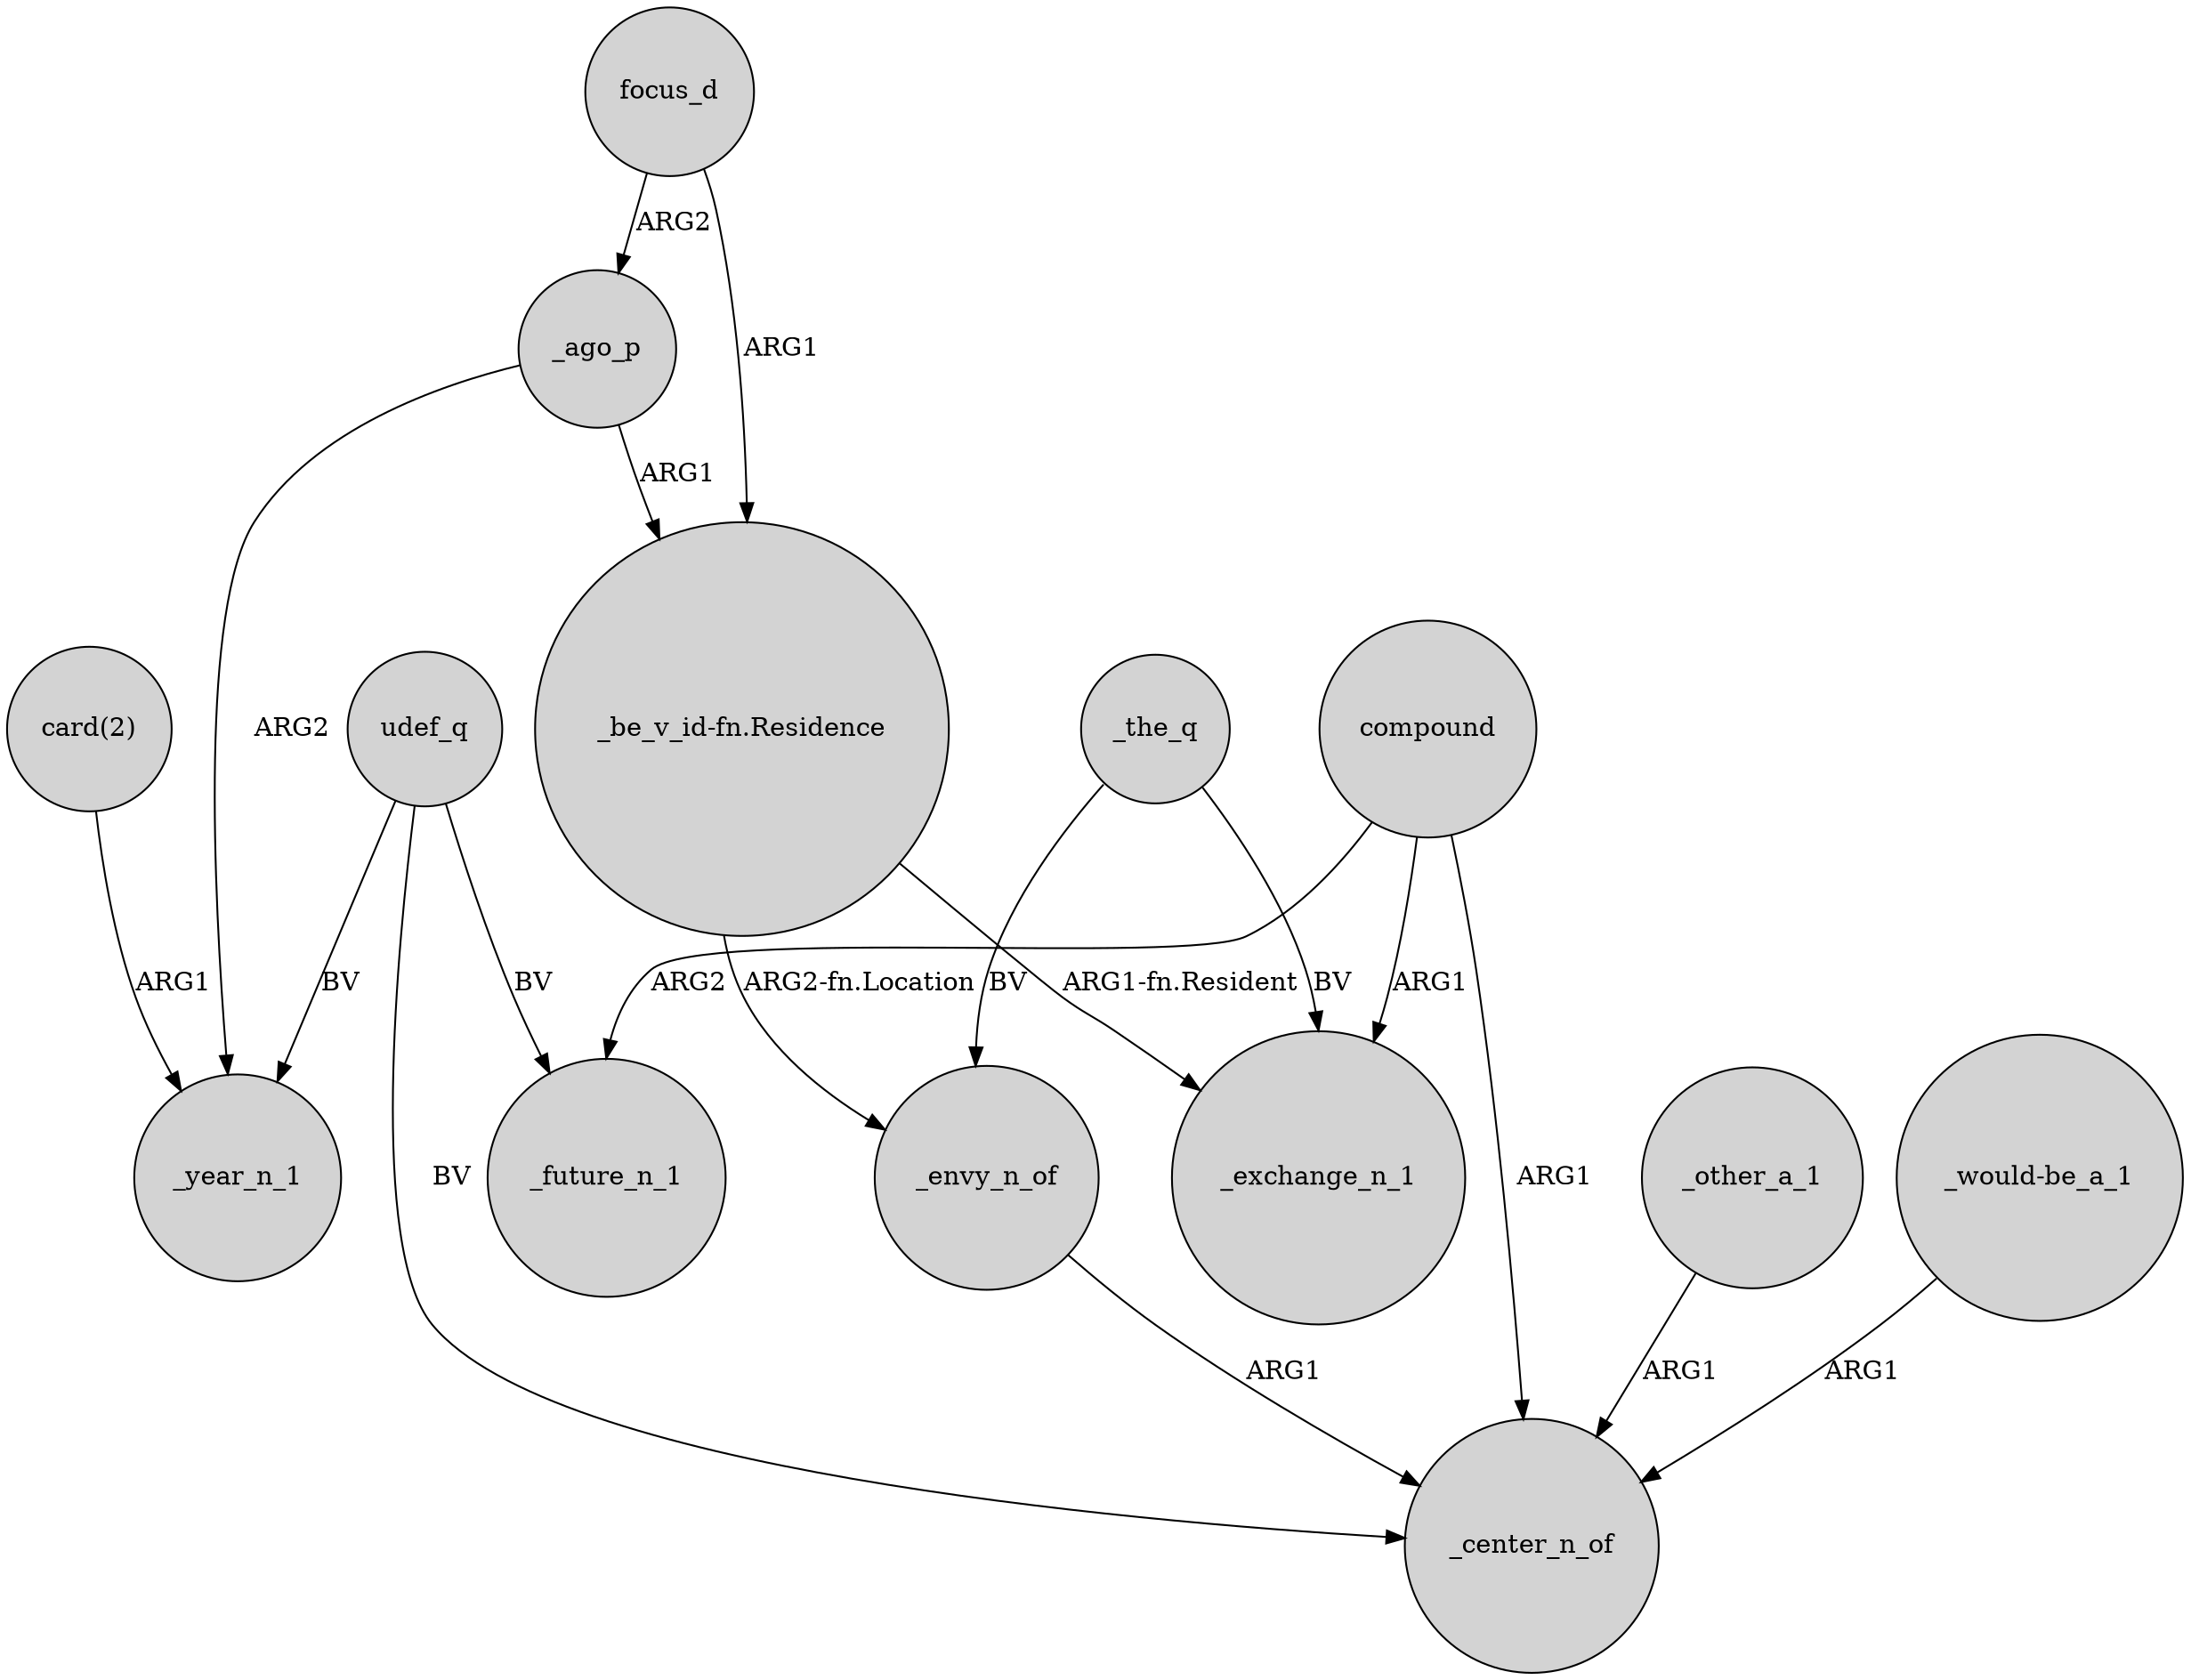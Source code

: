 digraph {
	node [shape=circle style=filled]
	_the_q -> _envy_n_of [label=BV]
	udef_q -> _year_n_1 [label=BV]
	"card(2)" -> _year_n_1 [label=ARG1]
	udef_q -> _center_n_of [label=BV]
	udef_q -> _future_n_1 [label=BV]
	_other_a_1 -> _center_n_of [label=ARG1]
	"_be_v_id-fn.Residence" -> _envy_n_of [label="ARG2-fn.Location"]
	_the_q -> _exchange_n_1 [label=BV]
	compound -> _exchange_n_1 [label=ARG1]
	"_would-be_a_1" -> _center_n_of [label=ARG1]
	_envy_n_of -> _center_n_of [label=ARG1]
	"_be_v_id-fn.Residence" -> _exchange_n_1 [label="ARG1-fn.Resident"]
	compound -> _center_n_of [label=ARG1]
	_ago_p -> "_be_v_id-fn.Residence" [label=ARG1]
	focus_d -> _ago_p [label=ARG2]
	_ago_p -> _year_n_1 [label=ARG2]
	compound -> _future_n_1 [label=ARG2]
	focus_d -> "_be_v_id-fn.Residence" [label=ARG1]
}
